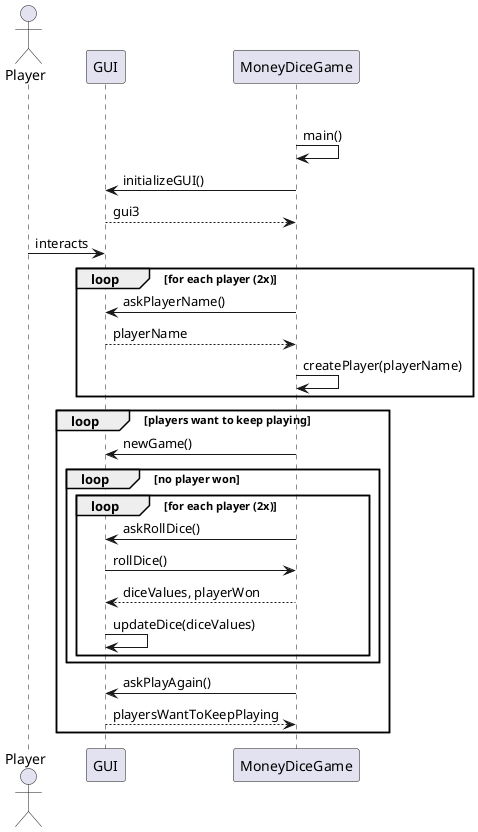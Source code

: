 @startuml
'https://plantuml.com/sequence-diagram

actor Player
Player -[hidden]-> GUI
GUI -[hidden]-> MoneyDiceGame

MoneyDiceGame -> MoneyDiceGame : main()

GUI <- MoneyDiceGame : initializeGUI()
GUI --> MoneyDiceGame : gui3
Player -> GUI : interacts

loop for each player (2x)
    GUI <- MoneyDiceGame : askPlayerName()
    GUI --> MoneyDiceGame : playerName
    MoneyDiceGame -> MoneyDiceGame : createPlayer(playerName)
end

loop players want to keep playing
    GUI <- MoneyDiceGame : newGame()
    loop no player won
        loop for each player (2x)
            GUI <- MoneyDiceGame : askRollDice()
            GUI -> MoneyDiceGame : rollDice()
            GUI <-- MoneyDiceGame : diceValues, playerWon
            GUI -> GUI : updateDice(diceValues)
        end
    end
    GUI <- MoneyDiceGame : askPlayAgain()
    GUI --> MoneyDiceGame : playersWantToKeepPlaying
end

@enduml